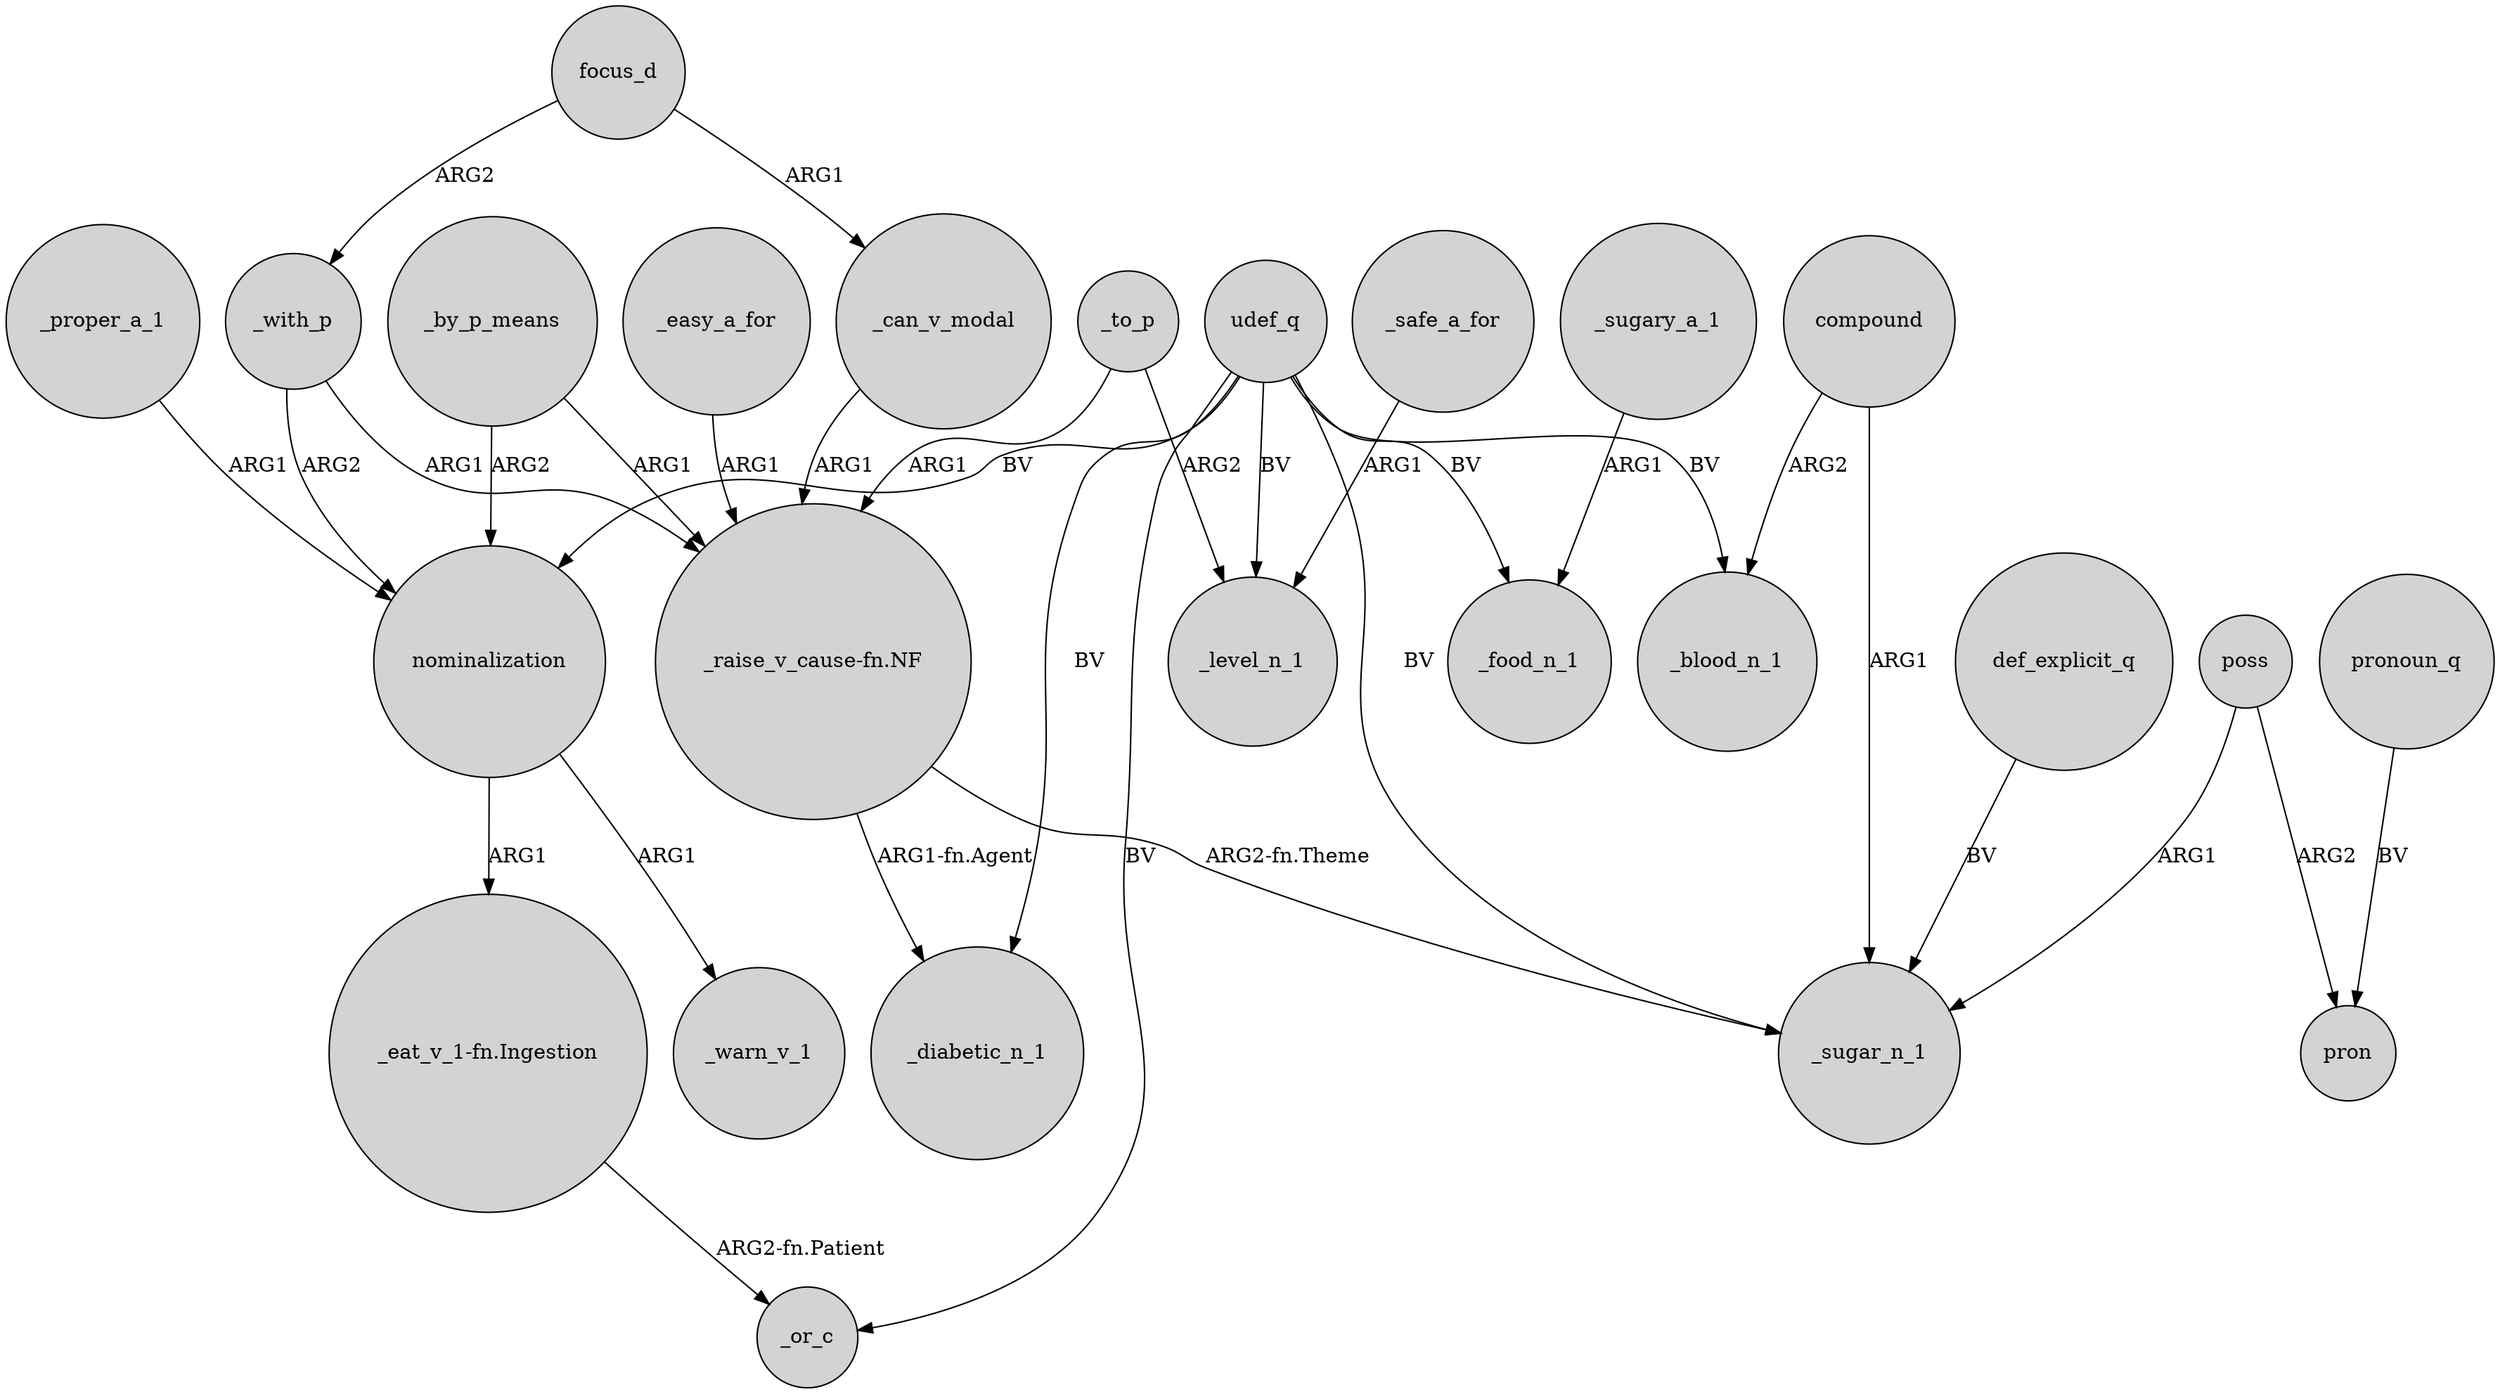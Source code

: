 digraph {
	node [shape=circle style=filled]
	_by_p_means -> nominalization [label=ARG2]
	poss -> pron [label=ARG2]
	"_eat_v_1-fn.Ingestion" -> _or_c [label="ARG2-fn.Patient"]
	_with_p -> nominalization [label=ARG2]
	_proper_a_1 -> nominalization [label=ARG1]
	_safe_a_for -> _level_n_1 [label=ARG1]
	focus_d -> _with_p [label=ARG2]
	udef_q -> _or_c [label=BV]
	udef_q -> _food_n_1 [label=BV]
	udef_q -> _sugar_n_1 [label=BV]
	_sugary_a_1 -> _food_n_1 [label=ARG1]
	udef_q -> _blood_n_1 [label=BV]
	"_raise_v_cause-fn.NF" -> _sugar_n_1 [label="ARG2-fn.Theme"]
	_easy_a_for -> "_raise_v_cause-fn.NF" [label=ARG1]
	def_explicit_q -> _sugar_n_1 [label=BV]
	udef_q -> _level_n_1 [label=BV]
	pronoun_q -> pron [label=BV]
	_with_p -> "_raise_v_cause-fn.NF" [label=ARG1]
	_by_p_means -> "_raise_v_cause-fn.NF" [label=ARG1]
	udef_q -> _diabetic_n_1 [label=BV]
	compound -> _sugar_n_1 [label=ARG1]
	nominalization -> "_eat_v_1-fn.Ingestion" [label=ARG1]
	udef_q -> nominalization [label=BV]
	"_raise_v_cause-fn.NF" -> _diabetic_n_1 [label="ARG1-fn.Agent"]
	_can_v_modal -> "_raise_v_cause-fn.NF" [label=ARG1]
	nominalization -> _warn_v_1 [label=ARG1]
	focus_d -> _can_v_modal [label=ARG1]
	poss -> _sugar_n_1 [label=ARG1]
	_to_p -> _level_n_1 [label=ARG2]
	_to_p -> "_raise_v_cause-fn.NF" [label=ARG1]
	compound -> _blood_n_1 [label=ARG2]
}
